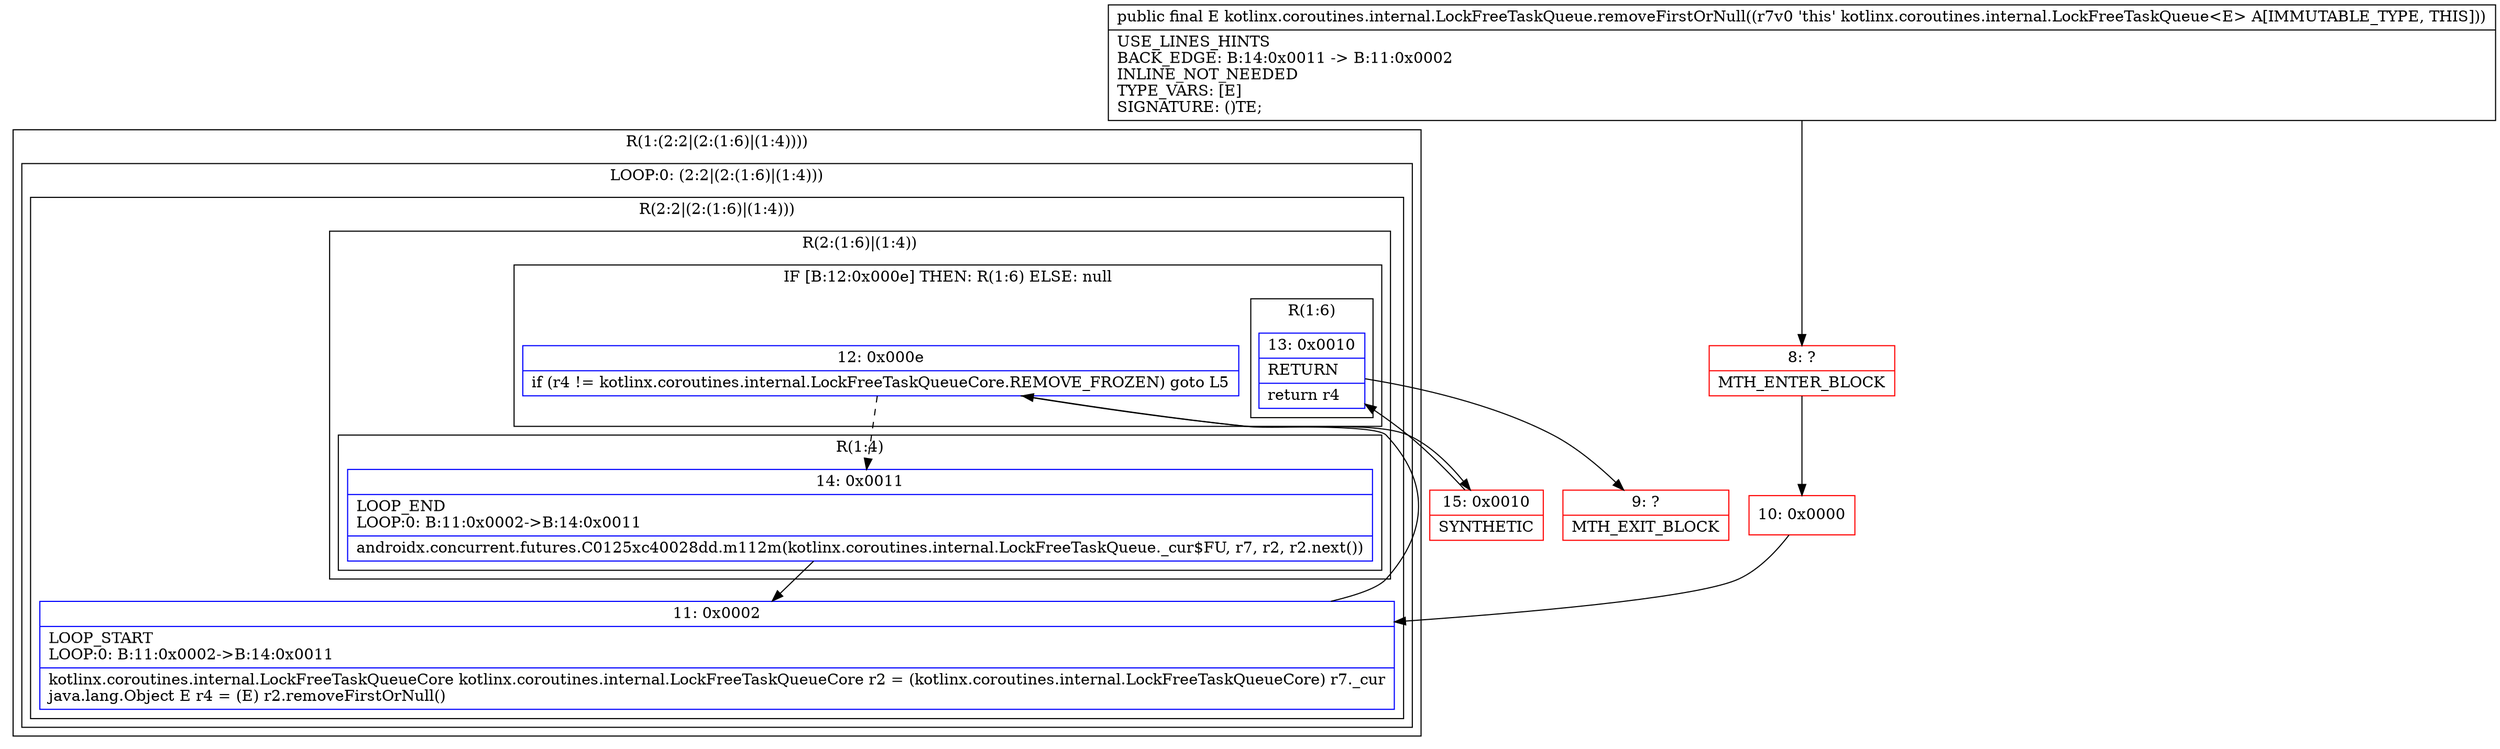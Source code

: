 digraph "CFG forkotlinx.coroutines.internal.LockFreeTaskQueue.removeFirstOrNull()Ljava\/lang\/Object;" {
subgraph cluster_Region_1319899172 {
label = "R(1:(2:2|(2:(1:6)|(1:4))))";
node [shape=record,color=blue];
subgraph cluster_LoopRegion_1125555892 {
label = "LOOP:0: (2:2|(2:(1:6)|(1:4)))";
node [shape=record,color=blue];
subgraph cluster_Region_454230833 {
label = "R(2:2|(2:(1:6)|(1:4)))";
node [shape=record,color=blue];
Node_11 [shape=record,label="{11\:\ 0x0002|LOOP_START\lLOOP:0: B:11:0x0002\-\>B:14:0x0011\l|kotlinx.coroutines.internal.LockFreeTaskQueueCore kotlinx.coroutines.internal.LockFreeTaskQueueCore r2 = (kotlinx.coroutines.internal.LockFreeTaskQueueCore) r7._cur\ljava.lang.Object E r4 = (E) r2.removeFirstOrNull()\l}"];
subgraph cluster_Region_1534185868 {
label = "R(2:(1:6)|(1:4))";
node [shape=record,color=blue];
subgraph cluster_IfRegion_920055323 {
label = "IF [B:12:0x000e] THEN: R(1:6) ELSE: null";
node [shape=record,color=blue];
Node_12 [shape=record,label="{12\:\ 0x000e|if (r4 != kotlinx.coroutines.internal.LockFreeTaskQueueCore.REMOVE_FROZEN) goto L5\l}"];
subgraph cluster_Region_187981203 {
label = "R(1:6)";
node [shape=record,color=blue];
Node_13 [shape=record,label="{13\:\ 0x0010|RETURN\l|return r4\l}"];
}
}
subgraph cluster_Region_1229693199 {
label = "R(1:4)";
node [shape=record,color=blue];
Node_14 [shape=record,label="{14\:\ 0x0011|LOOP_END\lLOOP:0: B:11:0x0002\-\>B:14:0x0011\l|androidx.concurrent.futures.C0125xc40028dd.m112m(kotlinx.coroutines.internal.LockFreeTaskQueue._cur$FU, r7, r2, r2.next())\l}"];
}
}
}
}
}
Node_8 [shape=record,color=red,label="{8\:\ ?|MTH_ENTER_BLOCK\l}"];
Node_10 [shape=record,color=red,label="{10\:\ 0x0000}"];
Node_15 [shape=record,color=red,label="{15\:\ 0x0010|SYNTHETIC\l}"];
Node_9 [shape=record,color=red,label="{9\:\ ?|MTH_EXIT_BLOCK\l}"];
MethodNode[shape=record,label="{public final E kotlinx.coroutines.internal.LockFreeTaskQueue.removeFirstOrNull((r7v0 'this' kotlinx.coroutines.internal.LockFreeTaskQueue\<E\> A[IMMUTABLE_TYPE, THIS]))  | USE_LINES_HINTS\lBACK_EDGE: B:14:0x0011 \-\> B:11:0x0002\lINLINE_NOT_NEEDED\lTYPE_VARS: [E]\lSIGNATURE: ()TE;\l}"];
MethodNode -> Node_8;Node_11 -> Node_12;
Node_12 -> Node_14[style=dashed];
Node_12 -> Node_15;
Node_13 -> Node_9;
Node_14 -> Node_11;
Node_8 -> Node_10;
Node_10 -> Node_11;
Node_15 -> Node_13;
}

